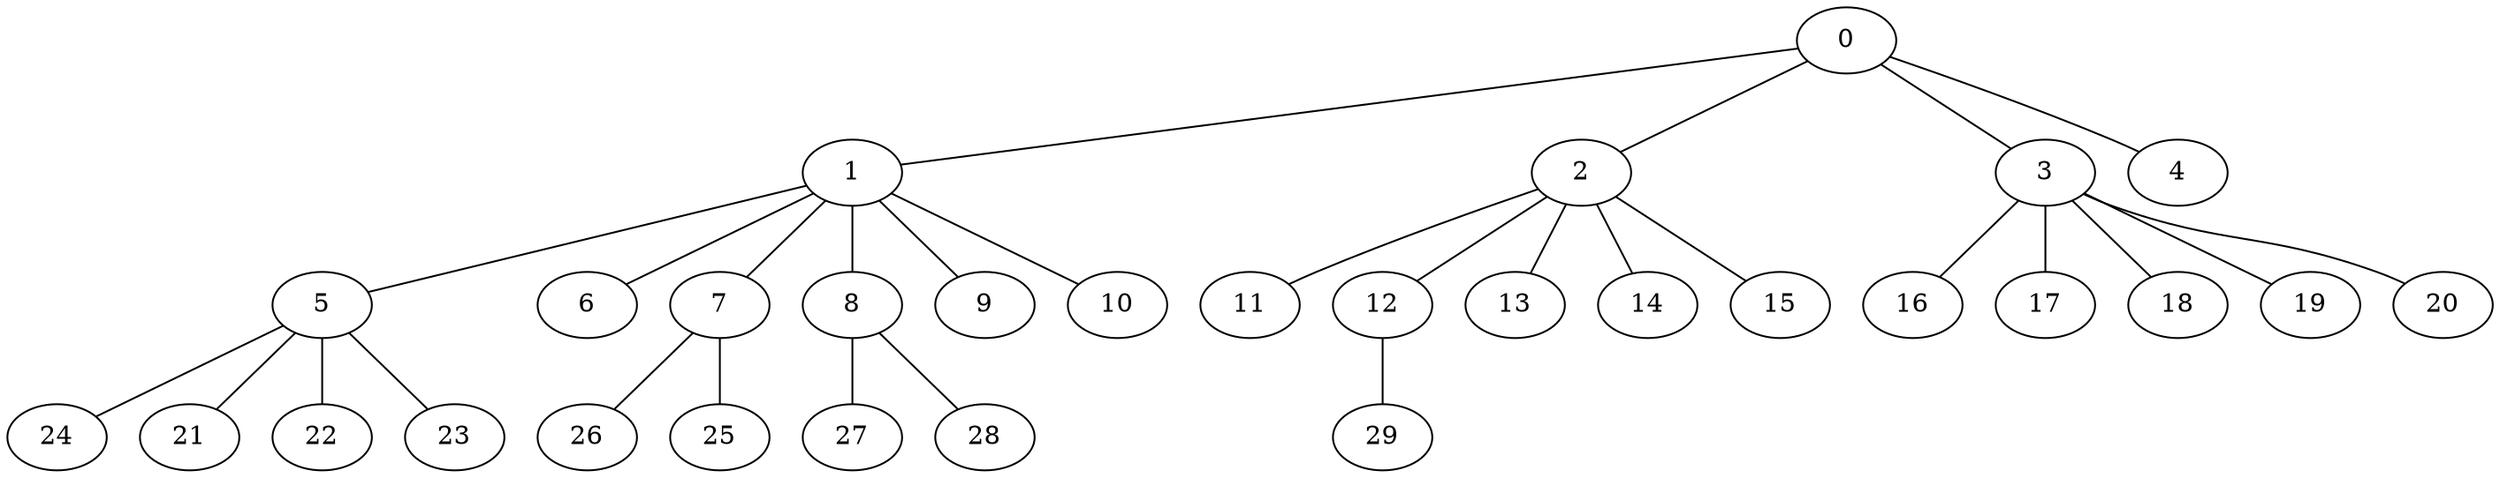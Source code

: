 
graph graphname {
    0 -- 1
0 -- 2
0 -- 3
0 -- 4
1 -- 5
1 -- 6
1 -- 7
1 -- 8
1 -- 9
1 -- 10
2 -- 11
2 -- 12
2 -- 13
2 -- 14
2 -- 15
3 -- 16
3 -- 17
3 -- 18
3 -- 19
3 -- 20
5 -- 24
5 -- 21
5 -- 22
5 -- 23
7 -- 26
7 -- 25
8 -- 27
8 -- 28
12 -- 29

}
